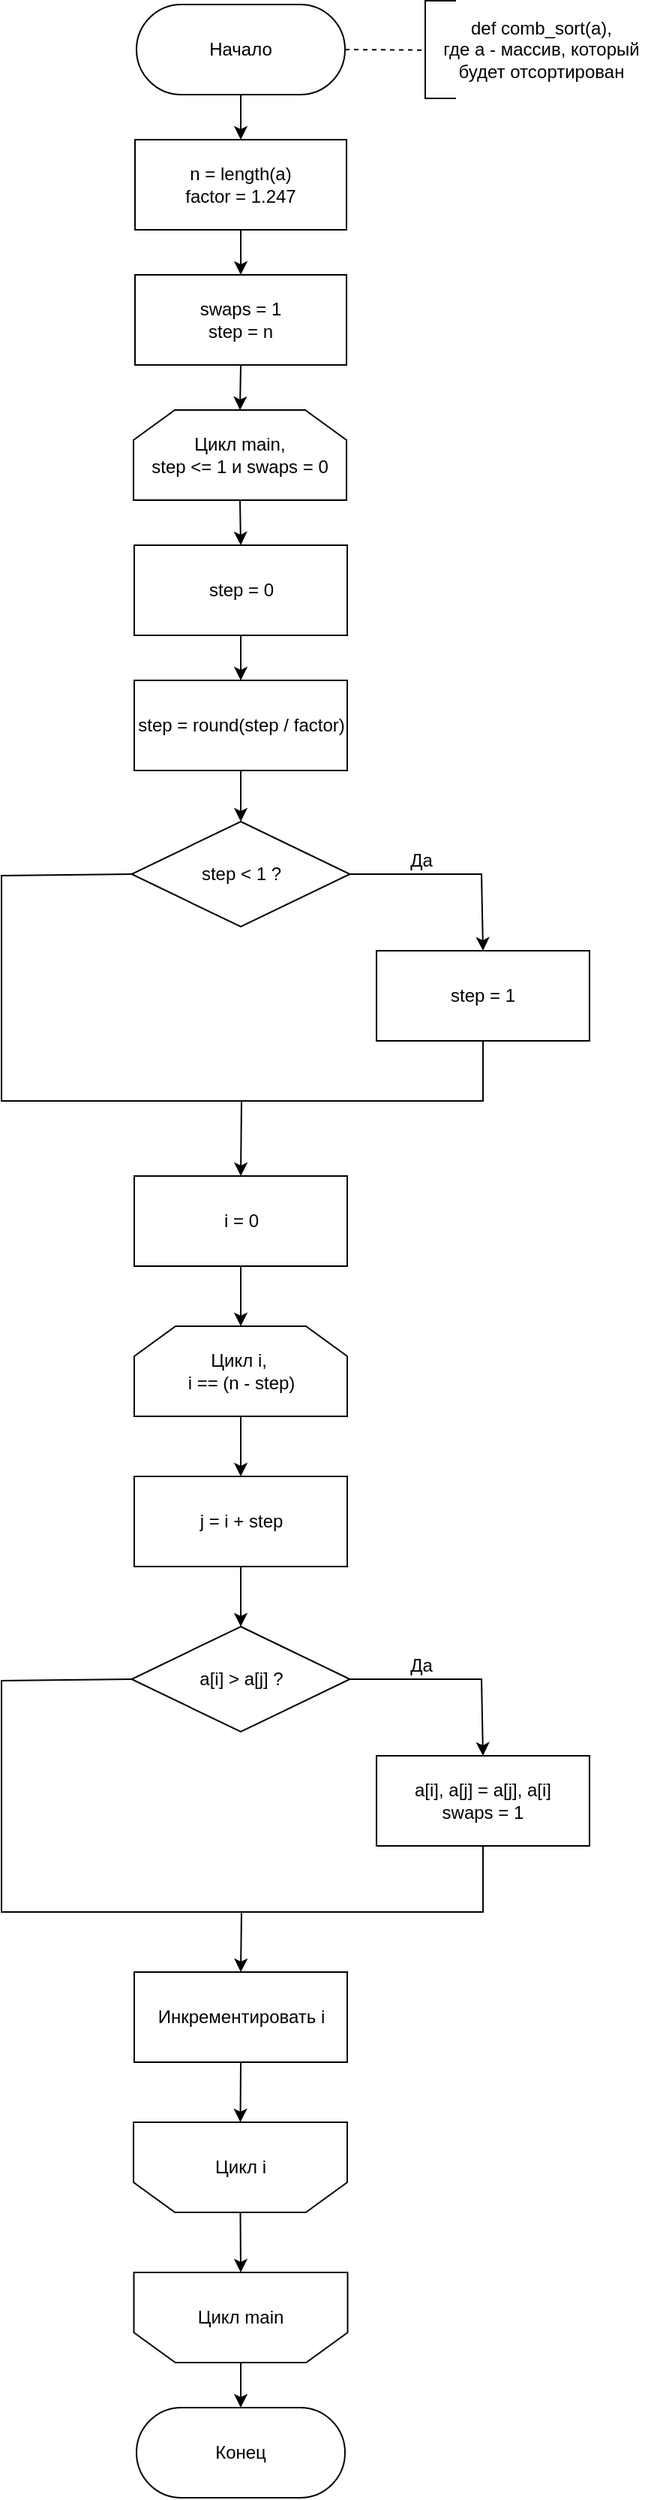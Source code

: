 <mxfile version="14.7.7" type="github" pages="3">
  <diagram id="GJed8NguXnpASxQYznV8" name="comb">
    <mxGraphModel dx="1117" dy="673" grid="1" gridSize="10" guides="1" tooltips="1" connect="1" arrows="1" fold="1" page="1" pageScale="1" pageWidth="827" pageHeight="1169" math="0" shadow="0">
      <root>
        <mxCell id="0" />
        <mxCell id="1" parent="0" />
        <mxCell id="dT0JUiIWx1zjddslCzg3-5" style="edgeStyle=none;orthogonalLoop=1;jettySize=auto;html=1;exitX=0.5;exitY=1;exitDx=0;exitDy=0;entryX=0.5;entryY=0;entryDx=0;entryDy=0;endArrow=classic;endFill=1;startSize=6;endSize=6;sourcePerimeterSpacing=8;targetPerimeterSpacing=8;shadow=0;rounded=0;" parent="1" source="dT0JUiIWx1zjddslCzg3-1" target="dT0JUiIWx1zjddslCzg3-2" edge="1">
          <mxGeometry relative="1" as="geometry" />
        </mxCell>
        <mxCell id="CiiwCFmWSDI6A2as7kmE-42" style="edgeStyle=none;rounded=0;orthogonalLoop=1;jettySize=auto;html=1;exitX=1;exitY=0.5;exitDx=0;exitDy=0;shadow=0;startArrow=none;startFill=0;endArrow=none;endFill=0;startSize=6;endSize=6;sourcePerimeterSpacing=8;targetPerimeterSpacing=8;dashed=1;" parent="1" source="dT0JUiIWx1zjddslCzg3-1" edge="1">
          <mxGeometry relative="1" as="geometry">
            <mxPoint x="540" y="70.333" as="targetPoint" />
          </mxGeometry>
        </mxCell>
        <mxCell id="dT0JUiIWx1zjddslCzg3-1" value="Начало" style="rounded=1;whiteSpace=wrap;html=1;fontSize=12;glass=0;strokeWidth=1;shadow=0;arcSize=50;" parent="1" vertex="1">
          <mxGeometry x="350" y="40" width="139" height="60" as="geometry" />
        </mxCell>
        <mxCell id="CiiwCFmWSDI6A2as7kmE-2" style="edgeStyle=none;rounded=0;orthogonalLoop=1;jettySize=auto;html=1;exitX=0.5;exitY=1;exitDx=0;exitDy=0;entryX=0.5;entryY=0;entryDx=0;entryDy=0;shadow=0;endFill=1;startSize=6;endSize=6;sourcePerimeterSpacing=8;targetPerimeterSpacing=8;" parent="1" source="dT0JUiIWx1zjddslCzg3-2" target="CiiwCFmWSDI6A2as7kmE-1" edge="1">
          <mxGeometry relative="1" as="geometry" />
        </mxCell>
        <mxCell id="dT0JUiIWx1zjddslCzg3-2" value="n = length(a)&lt;br&gt;factor = 1.247" style="rounded=0;whiteSpace=wrap;html=1;hachureGap=4;pointerEvents=0;" parent="1" vertex="1">
          <mxGeometry x="349" y="130" width="141" height="60" as="geometry" />
        </mxCell>
        <mxCell id="CiiwCFmWSDI6A2as7kmE-5" style="edgeStyle=none;rounded=0;orthogonalLoop=1;jettySize=auto;html=1;exitX=0.5;exitY=1;exitDx=0;exitDy=0;entryX=0.5;entryY=0;entryDx=0;entryDy=0;entryPerimeter=0;shadow=0;endFill=1;startSize=6;endSize=6;sourcePerimeterSpacing=8;targetPerimeterSpacing=8;" parent="1" source="CiiwCFmWSDI6A2as7kmE-1" target="CiiwCFmWSDI6A2as7kmE-4" edge="1">
          <mxGeometry relative="1" as="geometry" />
        </mxCell>
        <mxCell id="CiiwCFmWSDI6A2as7kmE-1" value="swaps = 1&lt;br&gt;step = n" style="rounded=0;whiteSpace=wrap;html=1;hachureGap=4;pointerEvents=0;" parent="1" vertex="1">
          <mxGeometry x="349" y="220" width="141" height="60" as="geometry" />
        </mxCell>
        <mxCell id="CiiwCFmWSDI6A2as7kmE-9" style="edgeStyle=none;rounded=0;orthogonalLoop=1;jettySize=auto;html=1;exitX=0.5;exitY=1;exitDx=0;exitDy=0;exitPerimeter=0;entryX=0.5;entryY=0;entryDx=0;entryDy=0;shadow=0;endFill=1;startSize=6;endSize=6;sourcePerimeterSpacing=8;targetPerimeterSpacing=8;" parent="1" source="CiiwCFmWSDI6A2as7kmE-4" target="CiiwCFmWSDI6A2as7kmE-8" edge="1">
          <mxGeometry relative="1" as="geometry" />
        </mxCell>
        <mxCell id="CiiwCFmWSDI6A2as7kmE-4" value="Цикл main,&lt;br&gt;step &amp;lt;= 1 и swaps = 0" style="strokeWidth=1;html=1;shape=stencil(rZVNb4MwDIZ/Ta5VIFpXjlPWnapeetg5pe6ICgkKWbv9+6W4aHwMxrxKHPBreB9sbIUJWWWqBBZzowpg4pnF8cbaMggbXWgfwnCbYWLJMbxgmKwwVFUJqUftrJxW+xwwU3lnT3DRB39z0CYDh65izfhTeOZ6CZlaY4KJtqbqZFr5YKa0Ce/yDzTjiwfEfN5ijMpAKMCD66jf5W1RYPELmRTNI+0IpG5FDfc30uvfSRGNtKZ0r8+KZsK2hLr4gsc9XLKayduReAm1OlIvm60jVDfCEzIoYwso5F6lpzdn383hx68s1XW5B4kmXdgztIau16upBjQOuTYth8d/O/QaeAeLJcGC39mBUgblb6S5rWBiaIM+mIhaHRkjIY/WwcR8HXWe4zkyNroDg1rFc60WvgA=);whiteSpace=wrap;" parent="1" vertex="1">
          <mxGeometry x="348" y="310" width="142" height="60" as="geometry" />
        </mxCell>
        <mxCell id="CiiwCFmWSDI6A2as7kmE-41" style="edgeStyle=none;rounded=0;orthogonalLoop=1;jettySize=auto;html=1;exitX=0.5;exitY=0;exitDx=0;exitDy=0;exitPerimeter=0;entryX=0.5;entryY=0;entryDx=0;entryDy=0;shadow=0;startArrow=none;startFill=0;endArrow=classic;endFill=1;startSize=6;endSize=6;sourcePerimeterSpacing=8;targetPerimeterSpacing=8;" parent="1" source="CiiwCFmWSDI6A2as7kmE-6" target="CiiwCFmWSDI6A2as7kmE-40" edge="1">
          <mxGeometry relative="1" as="geometry" />
        </mxCell>
        <mxCell id="CiiwCFmWSDI6A2as7kmE-6" value="Цикл main" style="strokeWidth=1;html=1;shape=stencil(rZVNb4MwDIZ/Ta5VIFpXjlPWnapeetg5pe6ICgkKWbv9+6W4aHwMxrxKHPBreB9sbIUJWWWqBBZzowpg4pnF8cbaMggbXWgfwnCbYWLJMbxgmKwwVFUJqUftrJxW+xwwU3lnT3DRB39z0CYDh65izfhTeOZ6CZlaY4KJtqbqZFr5YKa0Ce/yDzTjiwfEfN5ijMpAKMCD66jf5W1RYPELmRTNI+0IpG5FDfc30uvfSRGNtKZ0r8+KZsK2hLr4gsc9XLKayduReAm1OlIvm60jVDfCEzIoYwso5F6lpzdn383hx68s1XW5B4kmXdgztIau16upBjQOuTYth8d/O/QaeAeLJcGC39mBUgblb6S5rWBiaIM+mIhaHRkjIY/WwcR8HXWe4zkyNroDg1rFc60WvgA=);whiteSpace=wrap;rotation=0;direction=west;" parent="1" vertex="1">
          <mxGeometry x="348.25" y="1550" width="142.5" height="60" as="geometry" />
        </mxCell>
        <mxCell id="CiiwCFmWSDI6A2as7kmE-11" style="edgeStyle=none;rounded=0;orthogonalLoop=1;jettySize=auto;html=1;exitX=0.5;exitY=1;exitDx=0;exitDy=0;entryX=0.5;entryY=0;entryDx=0;entryDy=0;shadow=0;endFill=1;startSize=6;endSize=6;sourcePerimeterSpacing=8;targetPerimeterSpacing=8;" parent="1" source="CiiwCFmWSDI6A2as7kmE-8" target="CiiwCFmWSDI6A2as7kmE-10" edge="1">
          <mxGeometry relative="1" as="geometry" />
        </mxCell>
        <mxCell id="CiiwCFmWSDI6A2as7kmE-8" value="step = 0" style="rounded=0;whiteSpace=wrap;html=1;hachureGap=4;pointerEvents=0;" parent="1" vertex="1">
          <mxGeometry x="348.5" y="400" width="142" height="60" as="geometry" />
        </mxCell>
        <mxCell id="CiiwCFmWSDI6A2as7kmE-16" style="edgeStyle=none;rounded=0;orthogonalLoop=1;jettySize=auto;html=1;exitX=0.5;exitY=1;exitDx=0;exitDy=0;entryX=0.5;entryY=0;entryDx=0;entryDy=0;shadow=0;endFill=1;startSize=6;endSize=6;sourcePerimeterSpacing=8;targetPerimeterSpacing=8;" parent="1" source="CiiwCFmWSDI6A2as7kmE-10" target="CiiwCFmWSDI6A2as7kmE-15" edge="1">
          <mxGeometry relative="1" as="geometry" />
        </mxCell>
        <mxCell id="CiiwCFmWSDI6A2as7kmE-10" value="step = round(step / factor)" style="rounded=0;whiteSpace=wrap;html=1;hachureGap=4;pointerEvents=0;" parent="1" vertex="1">
          <mxGeometry x="348.5" y="490" width="142" height="60" as="geometry" />
        </mxCell>
        <mxCell id="CiiwCFmWSDI6A2as7kmE-12" value="step = 1" style="rounded=0;whiteSpace=wrap;html=1;hachureGap=4;pointerEvents=0;" parent="1" vertex="1">
          <mxGeometry x="510" y="670" width="142" height="60" as="geometry" />
        </mxCell>
        <mxCell id="CiiwCFmWSDI6A2as7kmE-17" style="edgeStyle=none;rounded=0;orthogonalLoop=1;jettySize=auto;html=1;exitX=1;exitY=0.5;exitDx=0;exitDy=0;entryX=0.5;entryY=0;entryDx=0;entryDy=0;shadow=0;endFill=1;startSize=6;endSize=6;sourcePerimeterSpacing=8;targetPerimeterSpacing=8;" parent="1" source="CiiwCFmWSDI6A2as7kmE-15" target="CiiwCFmWSDI6A2as7kmE-12" edge="1">
          <mxGeometry relative="1" as="geometry">
            <Array as="points">
              <mxPoint x="580" y="619" />
            </Array>
          </mxGeometry>
        </mxCell>
        <mxCell id="CiiwCFmWSDI6A2as7kmE-18" style="edgeStyle=none;rounded=0;orthogonalLoop=1;jettySize=auto;html=1;exitX=0;exitY=0.5;exitDx=0;exitDy=0;entryX=0.5;entryY=1;entryDx=0;entryDy=0;shadow=0;endFill=0;startSize=6;endSize=6;sourcePerimeterSpacing=8;targetPerimeterSpacing=8;endArrow=none;" parent="1" source="CiiwCFmWSDI6A2as7kmE-15" target="CiiwCFmWSDI6A2as7kmE-12" edge="1">
          <mxGeometry relative="1" as="geometry">
            <Array as="points">
              <mxPoint x="260" y="620" />
              <mxPoint x="260" y="770" />
              <mxPoint x="581" y="770" />
            </Array>
          </mxGeometry>
        </mxCell>
        <mxCell id="CiiwCFmWSDI6A2as7kmE-15" value="step &amp;lt; 1 ?" style="rhombus;whiteSpace=wrap;html=1;strokeWidth=1;" parent="1" vertex="1">
          <mxGeometry x="346.75" y="584" width="145.5" height="70" as="geometry" />
        </mxCell>
        <mxCell id="CiiwCFmWSDI6A2as7kmE-20" style="edgeStyle=none;rounded=0;orthogonalLoop=1;jettySize=auto;html=1;exitX=0.5;exitY=0;exitDx=0;exitDy=0;exitPerimeter=0;shadow=0;endArrow=none;endFill=0;startSize=6;endSize=6;sourcePerimeterSpacing=8;targetPerimeterSpacing=8;startArrow=classic;startFill=1;entryX=0.5;entryY=1;entryDx=0;entryDy=0;" parent="1" source="CiiwCFmWSDI6A2as7kmE-19" target="CiiwCFmWSDI6A2as7kmE-21" edge="1">
          <mxGeometry relative="1" as="geometry">
            <mxPoint x="419.5" y="990" as="targetPoint" />
          </mxGeometry>
        </mxCell>
        <mxCell id="CiiwCFmWSDI6A2as7kmE-24" style="edgeStyle=none;rounded=0;orthogonalLoop=1;jettySize=auto;html=1;exitX=0.5;exitY=1;exitDx=0;exitDy=0;exitPerimeter=0;entryX=0.5;entryY=0;entryDx=0;entryDy=0;shadow=0;startArrow=none;startFill=0;endArrow=classic;endFill=1;startSize=6;endSize=6;sourcePerimeterSpacing=8;targetPerimeterSpacing=8;" parent="1" source="CiiwCFmWSDI6A2as7kmE-19" target="CiiwCFmWSDI6A2as7kmE-23" edge="1">
          <mxGeometry relative="1" as="geometry" />
        </mxCell>
        <mxCell id="CiiwCFmWSDI6A2as7kmE-19" value="Цикл i,&amp;nbsp;&lt;br&gt;i == (n - step)" style="strokeWidth=1;html=1;shape=stencil(rZVNb4MwDIZ/Ta5VIFpXjlPWnapeetg5pe6ICgkKWbv9+6W4aHwMxrxKHPBreB9sbIUJWWWqBBZzowpg4pnF8cbaMggbXWgfwnCbYWLJMbxgmKwwVFUJqUftrJxW+xwwU3lnT3DRB39z0CYDh65izfhTeOZ6CZlaY4KJtqbqZFr5YKa0Ce/yDzTjiwfEfN5ijMpAKMCD66jf5W1RYPELmRTNI+0IpG5FDfc30uvfSRGNtKZ0r8+KZsK2hLr4gsc9XLKayduReAm1OlIvm60jVDfCEzIoYwso5F6lpzdn383hx68s1XW5B4kmXdgztIau16upBjQOuTYth8d/O/QaeAeLJcGC39mBUgblb6S5rWBiaIM+mIhaHRkjIY/WwcR8HXWe4zkyNroDg1rFc60WvgA=);whiteSpace=wrap;" parent="1" vertex="1">
          <mxGeometry x="348.5" y="920" width="142" height="60" as="geometry" />
        </mxCell>
        <mxCell id="CiiwCFmWSDI6A2as7kmE-21" value="i = 0" style="rounded=0;whiteSpace=wrap;html=1;hachureGap=4;pointerEvents=0;" parent="1" vertex="1">
          <mxGeometry x="348.5" y="820" width="142" height="60" as="geometry" />
        </mxCell>
        <mxCell id="CiiwCFmWSDI6A2as7kmE-22" value="" style="endArrow=classic;html=1;shadow=0;startSize=6;endSize=6;sourcePerimeterSpacing=8;targetPerimeterSpacing=8;entryX=0.5;entryY=0;entryDx=0;entryDy=0;" parent="1" target="CiiwCFmWSDI6A2as7kmE-21" edge="1">
          <mxGeometry width="50" height="50" relative="1" as="geometry">
            <mxPoint x="420" y="770" as="sourcePoint" />
            <mxPoint x="460" y="790" as="targetPoint" />
          </mxGeometry>
        </mxCell>
        <mxCell id="CiiwCFmWSDI6A2as7kmE-31" style="edgeStyle=none;rounded=0;orthogonalLoop=1;jettySize=auto;html=1;exitX=0.5;exitY=1;exitDx=0;exitDy=0;entryX=0.5;entryY=0;entryDx=0;entryDy=0;shadow=0;startArrow=none;startFill=0;endArrow=classic;endFill=1;startSize=6;endSize=6;sourcePerimeterSpacing=8;targetPerimeterSpacing=8;" parent="1" source="CiiwCFmWSDI6A2as7kmE-23" target="CiiwCFmWSDI6A2as7kmE-29" edge="1">
          <mxGeometry relative="1" as="geometry" />
        </mxCell>
        <mxCell id="CiiwCFmWSDI6A2as7kmE-23" value="j = i + step" style="rounded=0;whiteSpace=wrap;html=1;hachureGap=4;pointerEvents=0;" parent="1" vertex="1">
          <mxGeometry x="348.5" y="1020" width="142" height="60" as="geometry" />
        </mxCell>
        <mxCell id="CiiwCFmWSDI6A2as7kmE-25" value="Да" style="text;html=1;strokeColor=none;fillColor=none;align=center;verticalAlign=middle;whiteSpace=wrap;rounded=0;hachureGap=4;pointerEvents=0;" parent="1" vertex="1">
          <mxGeometry x="520" y="600" width="40" height="20" as="geometry" />
        </mxCell>
        <mxCell id="CiiwCFmWSDI6A2as7kmE-26" value="a[i], a[j] = a[j], a[i]&lt;br&gt;swaps = 1" style="rounded=0;whiteSpace=wrap;html=1;hachureGap=4;pointerEvents=0;" parent="1" vertex="1">
          <mxGeometry x="510" y="1206" width="142" height="60" as="geometry" />
        </mxCell>
        <mxCell id="CiiwCFmWSDI6A2as7kmE-27" style="edgeStyle=none;rounded=0;orthogonalLoop=1;jettySize=auto;html=1;exitX=1;exitY=0.5;exitDx=0;exitDy=0;entryX=0.5;entryY=0;entryDx=0;entryDy=0;shadow=0;endFill=1;startSize=6;endSize=6;sourcePerimeterSpacing=8;targetPerimeterSpacing=8;" parent="1" source="CiiwCFmWSDI6A2as7kmE-29" target="CiiwCFmWSDI6A2as7kmE-26" edge="1">
          <mxGeometry relative="1" as="geometry">
            <Array as="points">
              <mxPoint x="580" y="1155" />
            </Array>
          </mxGeometry>
        </mxCell>
        <mxCell id="CiiwCFmWSDI6A2as7kmE-28" style="edgeStyle=none;rounded=0;orthogonalLoop=1;jettySize=auto;html=1;exitX=0;exitY=0.5;exitDx=0;exitDy=0;entryX=0.5;entryY=1;entryDx=0;entryDy=0;shadow=0;endFill=0;startSize=6;endSize=6;sourcePerimeterSpacing=8;targetPerimeterSpacing=8;endArrow=none;" parent="1" source="CiiwCFmWSDI6A2as7kmE-29" target="CiiwCFmWSDI6A2as7kmE-26" edge="1">
          <mxGeometry relative="1" as="geometry">
            <Array as="points">
              <mxPoint x="260" y="1156" />
              <mxPoint x="260" y="1310" />
              <mxPoint x="581" y="1310" />
            </Array>
          </mxGeometry>
        </mxCell>
        <mxCell id="CiiwCFmWSDI6A2as7kmE-29" value="a[i] &amp;gt; a[j] ?" style="rhombus;whiteSpace=wrap;html=1;strokeWidth=1;" parent="1" vertex="1">
          <mxGeometry x="346.75" y="1120" width="145.5" height="70" as="geometry" />
        </mxCell>
        <mxCell id="CiiwCFmWSDI6A2as7kmE-30" value="Да" style="text;html=1;strokeColor=none;fillColor=none;align=center;verticalAlign=middle;whiteSpace=wrap;rounded=0;hachureGap=4;pointerEvents=0;" parent="1" vertex="1">
          <mxGeometry x="520" y="1136" width="40" height="20" as="geometry" />
        </mxCell>
        <mxCell id="CiiwCFmWSDI6A2as7kmE-38" style="edgeStyle=none;rounded=0;orthogonalLoop=1;jettySize=auto;html=1;exitX=0.5;exitY=0;exitDx=0;exitDy=0;exitPerimeter=0;entryX=0.5;entryY=1;entryDx=0;entryDy=0;entryPerimeter=0;shadow=0;startArrow=none;startFill=0;endArrow=classic;endFill=1;startSize=6;endSize=6;sourcePerimeterSpacing=8;targetPerimeterSpacing=8;" parent="1" source="CiiwCFmWSDI6A2as7kmE-32" target="CiiwCFmWSDI6A2as7kmE-6" edge="1">
          <mxGeometry relative="1" as="geometry" />
        </mxCell>
        <mxCell id="CiiwCFmWSDI6A2as7kmE-32" value="Цикл i" style="strokeWidth=1;html=1;shape=stencil(rZVNb4MwDIZ/Ta5VIFpXjlPWnapeetg5pe6ICgkKWbv9+6W4aHwMxrxKHPBreB9sbIUJWWWqBBZzowpg4pnF8cbaMggbXWgfwnCbYWLJMbxgmKwwVFUJqUftrJxW+xwwU3lnT3DRB39z0CYDh65izfhTeOZ6CZlaY4KJtqbqZFr5YKa0Ce/yDzTjiwfEfN5ijMpAKMCD66jf5W1RYPELmRTNI+0IpG5FDfc30uvfSRGNtKZ0r8+KZsK2hLr4gsc9XLKayduReAm1OlIvm60jVDfCEzIoYwso5F6lpzdn383hx68s1XW5B4kmXdgztIau16upBjQOuTYth8d/O/QaeAeLJcGC39mBUgblb6S5rWBiaIM+mIhaHRkjIY/WwcR8HXWe4zkyNroDg1rFc60WvgA=);whiteSpace=wrap;rotation=0;direction=west;" parent="1" vertex="1">
          <mxGeometry x="348" y="1450" width="142.5" height="60" as="geometry" />
        </mxCell>
        <mxCell id="CiiwCFmWSDI6A2as7kmE-37" style="edgeStyle=none;rounded=0;orthogonalLoop=1;jettySize=auto;html=1;exitX=0.5;exitY=1;exitDx=0;exitDy=0;entryX=0.5;entryY=1;entryDx=0;entryDy=0;entryPerimeter=0;shadow=0;startArrow=none;startFill=0;endArrow=classic;endFill=1;startSize=6;endSize=6;sourcePerimeterSpacing=8;targetPerimeterSpacing=8;" parent="1" source="CiiwCFmWSDI6A2as7kmE-33" target="CiiwCFmWSDI6A2as7kmE-32" edge="1">
          <mxGeometry relative="1" as="geometry" />
        </mxCell>
        <mxCell id="CiiwCFmWSDI6A2as7kmE-39" style="edgeStyle=none;rounded=0;orthogonalLoop=1;jettySize=auto;html=1;exitX=0.5;exitY=0;exitDx=0;exitDy=0;shadow=0;startArrow=classic;startFill=1;endArrow=none;endFill=0;startSize=6;endSize=6;sourcePerimeterSpacing=8;targetPerimeterSpacing=8;" parent="1" source="CiiwCFmWSDI6A2as7kmE-33" edge="1">
          <mxGeometry relative="1" as="geometry">
            <mxPoint x="420" y="1310" as="targetPoint" />
          </mxGeometry>
        </mxCell>
        <mxCell id="CiiwCFmWSDI6A2as7kmE-33" value="Инкрементировать i" style="rounded=0;whiteSpace=wrap;html=1;hachureGap=4;pointerEvents=0;" parent="1" vertex="1">
          <mxGeometry x="348.5" y="1350" width="142" height="60" as="geometry" />
        </mxCell>
        <mxCell id="CiiwCFmWSDI6A2as7kmE-40" value="Конец" style="rounded=1;whiteSpace=wrap;html=1;fontSize=12;glass=0;strokeWidth=1;shadow=0;arcSize=50;" parent="1" vertex="1">
          <mxGeometry x="350" y="1640" width="139" height="60" as="geometry" />
        </mxCell>
        <mxCell id="CiiwCFmWSDI6A2as7kmE-43" value="" style="shape=partialRectangle;whiteSpace=wrap;html=1;bottom=1;right=1;left=1;top=0;fillColor=none;routingCenterX=-0.5;rotation=90;" parent="1" vertex="1">
          <mxGeometry x="520" y="60" width="65" height="20" as="geometry" />
        </mxCell>
        <mxCell id="CiiwCFmWSDI6A2as7kmE-44" value="def comb_sort(a),&lt;br&gt;где a - массив, который будет отсортирован" style="text;html=1;strokeColor=none;fillColor=none;align=center;verticalAlign=middle;whiteSpace=wrap;rounded=0;hachureGap=4;pointerEvents=0;" parent="1" vertex="1">
          <mxGeometry x="540" y="60" width="160" height="20" as="geometry" />
        </mxCell>
      </root>
    </mxGraphModel>
  </diagram>
  <diagram id="eXDLAdZAldfUCkV0TUYc" name="gnome">
    <mxGraphModel dx="782" dy="471" grid="1" gridSize="10" guides="1" tooltips="1" connect="1" arrows="1" fold="1" page="1" pageScale="1" pageWidth="827" pageHeight="1169" math="0" shadow="0">
      <root>
        <mxCell id="10pmenBXO5PQXSj6-2It-0" />
        <mxCell id="10pmenBXO5PQXSj6-2It-1" parent="10pmenBXO5PQXSj6-2It-0" />
        <mxCell id="EDXOAvWyy75yicdyVwj9-0" style="edgeStyle=none;orthogonalLoop=1;jettySize=auto;html=1;exitX=0.5;exitY=1;exitDx=0;exitDy=0;entryX=0.5;entryY=0;entryDx=0;entryDy=0;endArrow=classic;endFill=1;startSize=6;endSize=6;sourcePerimeterSpacing=8;targetPerimeterSpacing=8;shadow=0;rounded=0;" edge="1" parent="10pmenBXO5PQXSj6-2It-1" source="EDXOAvWyy75yicdyVwj9-2" target="EDXOAvWyy75yicdyVwj9-4">
          <mxGeometry relative="1" as="geometry" />
        </mxCell>
        <mxCell id="EDXOAvWyy75yicdyVwj9-1" style="edgeStyle=none;rounded=0;orthogonalLoop=1;jettySize=auto;html=1;exitX=1;exitY=0.5;exitDx=0;exitDy=0;shadow=0;startArrow=none;startFill=0;endArrow=none;endFill=0;startSize=6;endSize=6;sourcePerimeterSpacing=8;targetPerimeterSpacing=8;dashed=1;" edge="1" parent="10pmenBXO5PQXSj6-2It-1" source="EDXOAvWyy75yicdyVwj9-2">
          <mxGeometry relative="1" as="geometry">
            <mxPoint x="540" y="70.333" as="targetPoint" />
          </mxGeometry>
        </mxCell>
        <mxCell id="EDXOAvWyy75yicdyVwj9-2" value="Начало" style="rounded=1;whiteSpace=wrap;html=1;fontSize=12;glass=0;strokeWidth=1;shadow=0;arcSize=50;" vertex="1" parent="10pmenBXO5PQXSj6-2It-1">
          <mxGeometry x="350" y="40" width="139" height="60" as="geometry" />
        </mxCell>
        <mxCell id="EDXOAvWyy75yicdyVwj9-3" style="edgeStyle=none;rounded=0;orthogonalLoop=1;jettySize=auto;html=1;exitX=0.5;exitY=1;exitDx=0;exitDy=0;entryX=0.5;entryY=0;entryDx=0;entryDy=0;shadow=0;endFill=1;startSize=6;endSize=6;sourcePerimeterSpacing=8;targetPerimeterSpacing=8;entryPerimeter=0;" edge="1" parent="10pmenBXO5PQXSj6-2It-1" source="EDXOAvWyy75yicdyVwj9-4" target="EDXOAvWyy75yicdyVwj9-8">
          <mxGeometry relative="1" as="geometry">
            <mxPoint x="419.5" y="220" as="targetPoint" />
          </mxGeometry>
        </mxCell>
        <mxCell id="EDXOAvWyy75yicdyVwj9-4" value="n = length(a)&lt;br&gt;i = 1&lt;br&gt;j = 2" style="rounded=0;whiteSpace=wrap;html=1;hachureGap=4;pointerEvents=0;" vertex="1" parent="10pmenBXO5PQXSj6-2It-1">
          <mxGeometry x="349" y="130" width="141" height="60" as="geometry" />
        </mxCell>
        <mxCell id="rW0uK0-M8Udy8XZ6pbn2-6" style="edgeStyle=orthogonalEdgeStyle;rounded=0;orthogonalLoop=1;jettySize=auto;html=1;exitX=0.5;exitY=1;exitDx=0;exitDy=0;exitPerimeter=0;entryX=0.5;entryY=0;entryDx=0;entryDy=0;" edge="1" parent="10pmenBXO5PQXSj6-2It-1" source="EDXOAvWyy75yicdyVwj9-8" target="rW0uK0-M8Udy8XZ6pbn2-3">
          <mxGeometry relative="1" as="geometry" />
        </mxCell>
        <mxCell id="EDXOAvWyy75yicdyVwj9-8" value="Цикл main,&lt;br&gt;i &amp;gt;= n" style="strokeWidth=1;html=1;shape=stencil(rZVNb4MwDIZ/Ta5VIFpXjlPWnapeetg5pe6ICgkKWbv9+6W4aHwMxrxKHPBreB9sbIUJWWWqBBZzowpg4pnF8cbaMggbXWgfwnCbYWLJMbxgmKwwVFUJqUftrJxW+xwwU3lnT3DRB39z0CYDh65izfhTeOZ6CZlaY4KJtqbqZFr5YKa0Ce/yDzTjiwfEfN5ijMpAKMCD66jf5W1RYPELmRTNI+0IpG5FDfc30uvfSRGNtKZ0r8+KZsK2hLr4gsc9XLKayduReAm1OlIvm60jVDfCEzIoYwso5F6lpzdn383hx68s1XW5B4kmXdgztIau16upBjQOuTYth8d/O/QaeAeLJcGC39mBUgblb6S5rWBiaIM+mIhaHRkjIY/WwcR8HXWe4zkyNroDg1rFc60WvgA=);whiteSpace=wrap;" vertex="1" parent="10pmenBXO5PQXSj6-2It-1">
          <mxGeometry x="348.5" y="230" width="142" height="60" as="geometry" />
        </mxCell>
        <mxCell id="EDXOAvWyy75yicdyVwj9-12" value="" style="shape=partialRectangle;whiteSpace=wrap;html=1;bottom=1;right=1;left=1;top=0;fillColor=none;routingCenterX=-0.5;rotation=90;" vertex="1" parent="10pmenBXO5PQXSj6-2It-1">
          <mxGeometry x="520" y="60" width="65" height="20" as="geometry" />
        </mxCell>
        <mxCell id="EDXOAvWyy75yicdyVwj9-13" value="def gnome_sort(a),&lt;br&gt;где a - массив, который будет отсортирован" style="text;html=1;strokeColor=none;fillColor=none;align=center;verticalAlign=middle;whiteSpace=wrap;rounded=0;hachureGap=4;pointerEvents=0;" vertex="1" parent="10pmenBXO5PQXSj6-2It-1">
          <mxGeometry x="540" y="60" width="160" height="20" as="geometry" />
        </mxCell>
        <mxCell id="Q9X1snmyqKq7CJOndbqU-1" style="edgeStyle=orthogonalEdgeStyle;rounded=0;orthogonalLoop=1;jettySize=auto;html=1;exitX=0.5;exitY=1;exitDx=0;exitDy=0;endArrow=none;endFill=0;" edge="1" parent="10pmenBXO5PQXSj6-2It-1" source="rW0uK0-M8Udy8XZ6pbn2-0">
          <mxGeometry relative="1" as="geometry">
            <mxPoint x="260" y="690" as="targetPoint" />
            <Array as="points">
              <mxPoint x="581" y="750" />
              <mxPoint x="260" y="750" />
            </Array>
          </mxGeometry>
        </mxCell>
        <mxCell id="rW0uK0-M8Udy8XZ6pbn2-0" value="i, j = j, j + 1" style="rounded=0;whiteSpace=wrap;html=1;hachureGap=4;pointerEvents=0;" vertex="1" parent="10pmenBXO5PQXSj6-2It-1">
          <mxGeometry x="510" y="416" width="142" height="60" as="geometry" />
        </mxCell>
        <mxCell id="rW0uK0-M8Udy8XZ6pbn2-1" style="edgeStyle=none;rounded=0;orthogonalLoop=1;jettySize=auto;html=1;exitX=1;exitY=0.5;exitDx=0;exitDy=0;entryX=0.5;entryY=0;entryDx=0;entryDy=0;shadow=0;endFill=1;startSize=6;endSize=6;sourcePerimeterSpacing=8;targetPerimeterSpacing=8;" edge="1" parent="10pmenBXO5PQXSj6-2It-1" source="rW0uK0-M8Udy8XZ6pbn2-3" target="rW0uK0-M8Udy8XZ6pbn2-0">
          <mxGeometry relative="1" as="geometry">
            <Array as="points">
              <mxPoint x="580" y="365" />
            </Array>
          </mxGeometry>
        </mxCell>
        <mxCell id="upVE6FHKJJWetQOLGkUF-1" style="edgeStyle=orthogonalEdgeStyle;rounded=0;orthogonalLoop=1;jettySize=auto;html=1;exitX=0;exitY=0.5;exitDx=0;exitDy=0;entryX=0.5;entryY=0;entryDx=0;entryDy=0;" edge="1" parent="10pmenBXO5PQXSj6-2It-1" source="rW0uK0-M8Udy8XZ6pbn2-3" target="upVE6FHKJJWetQOLGkUF-0">
          <mxGeometry relative="1" as="geometry" />
        </mxCell>
        <mxCell id="rW0uK0-M8Udy8XZ6pbn2-3" value="a[i - 1] &amp;lt; a[i] ?" style="rhombus;whiteSpace=wrap;html=1;strokeWidth=1;" vertex="1" parent="10pmenBXO5PQXSj6-2It-1">
          <mxGeometry x="346.75" y="330" width="145.5" height="70" as="geometry" />
        </mxCell>
        <mxCell id="rW0uK0-M8Udy8XZ6pbn2-5" value="Да" style="text;html=1;strokeColor=none;fillColor=none;align=center;verticalAlign=middle;whiteSpace=wrap;rounded=0;hachureGap=4;pointerEvents=0;" vertex="1" parent="10pmenBXO5PQXSj6-2It-1">
          <mxGeometry x="520" y="346" width="40" height="20" as="geometry" />
        </mxCell>
        <mxCell id="upVE6FHKJJWetQOLGkUF-7" style="edgeStyle=orthogonalEdgeStyle;rounded=0;orthogonalLoop=1;jettySize=auto;html=1;exitX=0.5;exitY=1;exitDx=0;exitDy=0;entryX=0.5;entryY=0;entryDx=0;entryDy=0;" edge="1" parent="10pmenBXO5PQXSj6-2It-1" source="upVE6FHKJJWetQOLGkUF-0" target="upVE6FHKJJWetQOLGkUF-5">
          <mxGeometry relative="1" as="geometry" />
        </mxCell>
        <mxCell id="upVE6FHKJJWetQOLGkUF-0" value="a[i - 1], a[i] = a[i], a[i - 1]&lt;br&gt;Декрементировать i" style="rounded=0;whiteSpace=wrap;html=1;hachureGap=4;pointerEvents=0;" vertex="1" parent="10pmenBXO5PQXSj6-2It-1">
          <mxGeometry x="190" y="416" width="142" height="60" as="geometry" />
        </mxCell>
        <mxCell id="upVE6FHKJJWetQOLGkUF-3" value="i, j = j, j + 1" style="rounded=0;whiteSpace=wrap;html=1;hachureGap=4;pointerEvents=0;" vertex="1" parent="10pmenBXO5PQXSj6-2It-1">
          <mxGeometry x="353.25" y="606" width="142" height="60" as="geometry" />
        </mxCell>
        <mxCell id="upVE6FHKJJWetQOLGkUF-4" style="edgeStyle=none;rounded=0;orthogonalLoop=1;jettySize=auto;html=1;exitX=1;exitY=0.5;exitDx=0;exitDy=0;entryX=0.5;entryY=0;entryDx=0;entryDy=0;shadow=0;endFill=1;startSize=6;endSize=6;sourcePerimeterSpacing=8;targetPerimeterSpacing=8;" edge="1" parent="10pmenBXO5PQXSj6-2It-1" source="upVE6FHKJJWetQOLGkUF-5" target="upVE6FHKJJWetQOLGkUF-3">
          <mxGeometry relative="1" as="geometry">
            <Array as="points">
              <mxPoint x="424" y="555" />
            </Array>
          </mxGeometry>
        </mxCell>
        <mxCell id="Q9X1snmyqKq7CJOndbqU-0" style="edgeStyle=orthogonalEdgeStyle;rounded=0;orthogonalLoop=1;jettySize=auto;html=1;exitX=0;exitY=0.5;exitDx=0;exitDy=0;entryX=0.5;entryY=1;entryDx=0;entryDy=0;endArrow=none;endFill=0;" edge="1" parent="10pmenBXO5PQXSj6-2It-1" source="upVE6FHKJJWetQOLGkUF-5" target="upVE6FHKJJWetQOLGkUF-3">
          <mxGeometry relative="1" as="geometry">
            <Array as="points">
              <mxPoint x="110" y="555" />
              <mxPoint x="110" y="690" />
              <mxPoint x="424" y="690" />
            </Array>
          </mxGeometry>
        </mxCell>
        <mxCell id="upVE6FHKJJWetQOLGkUF-5" value="i == 0 ?" style="rhombus;whiteSpace=wrap;html=1;strokeWidth=1;" vertex="1" parent="10pmenBXO5PQXSj6-2It-1">
          <mxGeometry x="188.25" y="520" width="145.5" height="70" as="geometry" />
        </mxCell>
        <mxCell id="upVE6FHKJJWetQOLGkUF-6" value="Да" style="text;html=1;strokeColor=none;fillColor=none;align=center;verticalAlign=middle;whiteSpace=wrap;rounded=0;hachureGap=4;pointerEvents=0;" vertex="1" parent="10pmenBXO5PQXSj6-2It-1">
          <mxGeometry x="363.25" y="536" width="40" height="20" as="geometry" />
        </mxCell>
        <mxCell id="sJzqD8yGlOu1bynmqGob-1" style="edgeStyle=orthogonalEdgeStyle;rounded=0;orthogonalLoop=1;jettySize=auto;html=1;exitX=0.5;exitY=1;exitDx=0;exitDy=0;exitPerimeter=0;endArrow=none;endFill=0;startArrow=classic;startFill=1;" edge="1" parent="10pmenBXO5PQXSj6-2It-1" source="sJzqD8yGlOu1bynmqGob-0">
          <mxGeometry relative="1" as="geometry">
            <mxPoint x="424" y="750" as="targetPoint" />
          </mxGeometry>
        </mxCell>
        <mxCell id="uFiQ1G28piC-cpMKfO4u-1" style="edgeStyle=orthogonalEdgeStyle;rounded=0;orthogonalLoop=1;jettySize=auto;html=1;exitX=0.5;exitY=0;exitDx=0;exitDy=0;exitPerimeter=0;entryX=0.5;entryY=0;entryDx=0;entryDy=0;startArrow=none;startFill=0;endArrow=classic;endFill=1;" edge="1" parent="10pmenBXO5PQXSj6-2It-1" source="sJzqD8yGlOu1bynmqGob-0" target="uFiQ1G28piC-cpMKfO4u-0">
          <mxGeometry relative="1" as="geometry" />
        </mxCell>
        <mxCell id="sJzqD8yGlOu1bynmqGob-0" value="Цикл main" style="strokeWidth=1;html=1;shape=stencil(rZVNb4MwDIZ/Ta5VIFpXjlPWnapeetg5pe6ICgkKWbv9+6W4aHwMxrxKHPBreB9sbIUJWWWqBBZzowpg4pnF8cbaMggbXWgfwnCbYWLJMbxgmKwwVFUJqUftrJxW+xwwU3lnT3DRB39z0CYDh65izfhTeOZ6CZlaY4KJtqbqZFr5YKa0Ce/yDzTjiwfEfN5ijMpAKMCD66jf5W1RYPELmRTNI+0IpG5FDfc30uvfSRGNtKZ0r8+KZsK2hLr4gsc9XLKayduReAm1OlIvm60jVDfCEzIoYwso5F6lpzdn383hx68s1XW5B4kmXdgztIau16upBjQOuTYth8d/O/QaeAeLJcGC39mBUgblb6S5rWBiaIM+mIhaHRkjIY/WwcR8HXWe4zkyNroDg1rFc60WvgA=);whiteSpace=wrap;rotation=0;direction=west;" vertex="1" parent="10pmenBXO5PQXSj6-2It-1">
          <mxGeometry x="352.75" y="790" width="142.5" height="60" as="geometry" />
        </mxCell>
        <mxCell id="uFiQ1G28piC-cpMKfO4u-0" value="Конец" style="rounded=1;whiteSpace=wrap;html=1;fontSize=12;glass=0;strokeWidth=1;shadow=0;arcSize=50;" vertex="1" parent="10pmenBXO5PQXSj6-2It-1">
          <mxGeometry x="354.5" y="900" width="139" height="60" as="geometry" />
        </mxCell>
      </root>
    </mxGraphModel>
  </diagram>
  <diagram id="KSntgb8I4oo305Y6tRX6" name="selection">
    <mxGraphModel dx="1303" dy="785" grid="1" gridSize="10" guides="1" tooltips="1" connect="1" arrows="1" fold="1" page="1" pageScale="1" pageWidth="827" pageHeight="1169" math="0" shadow="0">
      <root>
        <mxCell id="pPhnO0hhP5PZp-7EW3Pq-0" />
        <mxCell id="pPhnO0hhP5PZp-7EW3Pq-1" parent="pPhnO0hhP5PZp-7EW3Pq-0" />
        <mxCell id="nft4xIjJgXgGH2gs4OPI-0" style="edgeStyle=none;orthogonalLoop=1;jettySize=auto;html=1;exitX=0.5;exitY=1;exitDx=0;exitDy=0;entryX=0.5;entryY=0;entryDx=0;entryDy=0;endArrow=classic;endFill=1;startSize=6;endSize=6;sourcePerimeterSpacing=8;targetPerimeterSpacing=8;shadow=0;rounded=0;" edge="1" parent="pPhnO0hhP5PZp-7EW3Pq-1" source="nft4xIjJgXgGH2gs4OPI-2" target="nft4xIjJgXgGH2gs4OPI-4">
          <mxGeometry relative="1" as="geometry" />
        </mxCell>
        <mxCell id="nft4xIjJgXgGH2gs4OPI-1" style="edgeStyle=none;rounded=0;orthogonalLoop=1;jettySize=auto;html=1;exitX=1;exitY=0.5;exitDx=0;exitDy=0;shadow=0;startArrow=none;startFill=0;endArrow=none;endFill=0;startSize=6;endSize=6;sourcePerimeterSpacing=8;targetPerimeterSpacing=8;dashed=1;" edge="1" parent="pPhnO0hhP5PZp-7EW3Pq-1" source="nft4xIjJgXgGH2gs4OPI-2">
          <mxGeometry relative="1" as="geometry">
            <mxPoint x="540" y="70.333" as="targetPoint" />
          </mxGeometry>
        </mxCell>
        <mxCell id="nft4xIjJgXgGH2gs4OPI-2" value="Начало" style="rounded=1;whiteSpace=wrap;html=1;fontSize=12;glass=0;strokeWidth=1;shadow=0;arcSize=50;" vertex="1" parent="pPhnO0hhP5PZp-7EW3Pq-1">
          <mxGeometry x="350" y="40" width="139" height="60" as="geometry" />
        </mxCell>
        <mxCell id="nft4xIjJgXgGH2gs4OPI-3" style="edgeStyle=none;rounded=0;orthogonalLoop=1;jettySize=auto;html=1;exitX=0.5;exitY=1;exitDx=0;exitDy=0;entryX=0.5;entryY=0;entryDx=0;entryDy=0;shadow=0;endFill=1;startSize=6;endSize=6;sourcePerimeterSpacing=8;targetPerimeterSpacing=8;entryPerimeter=0;" edge="1" parent="pPhnO0hhP5PZp-7EW3Pq-1" source="nft4xIjJgXgGH2gs4OPI-4" target="nft4xIjJgXgGH2gs4OPI-5">
          <mxGeometry relative="1" as="geometry">
            <mxPoint x="419.5" y="220" as="targetPoint" />
          </mxGeometry>
        </mxCell>
        <mxCell id="nft4xIjJgXgGH2gs4OPI-4" value="n = length(a)&lt;br&gt;i = 0" style="rounded=0;whiteSpace=wrap;html=1;hachureGap=4;pointerEvents=0;" vertex="1" parent="pPhnO0hhP5PZp-7EW3Pq-1">
          <mxGeometry x="349" y="130" width="141" height="60" as="geometry" />
        </mxCell>
        <mxCell id="nGX_z_sNVE_VnRyX0xw8-4" style="edgeStyle=orthogonalEdgeStyle;rounded=0;orthogonalLoop=1;jettySize=auto;html=1;exitX=0.5;exitY=1;exitDx=0;exitDy=0;exitPerimeter=0;entryX=0.5;entryY=0;entryDx=0;entryDy=0;startArrow=none;startFill=0;endArrow=classic;endFill=1;" edge="1" parent="pPhnO0hhP5PZp-7EW3Pq-1" source="nft4xIjJgXgGH2gs4OPI-5" target="nGX_z_sNVE_VnRyX0xw8-3">
          <mxGeometry relative="1" as="geometry" />
        </mxCell>
        <mxCell id="nft4xIjJgXgGH2gs4OPI-5" value="Цикл main,&lt;br&gt;i == n / 2" style="strokeWidth=1;html=1;shape=stencil(rZVNb4MwDIZ/Ta5VIFpXjlPWnapeetg5pe6ICgkKWbv9+6W4aHwMxrxKHPBreB9sbIUJWWWqBBZzowpg4pnF8cbaMggbXWgfwnCbYWLJMbxgmKwwVFUJqUftrJxW+xwwU3lnT3DRB39z0CYDh65izfhTeOZ6CZlaY4KJtqbqZFr5YKa0Ce/yDzTjiwfEfN5ijMpAKMCD66jf5W1RYPELmRTNI+0IpG5FDfc30uvfSRGNtKZ0r8+KZsK2hLr4gsc9XLKayduReAm1OlIvm60jVDfCEzIoYwso5F6lpzdn383hx68s1XW5B4kmXdgztIau16upBjQOuTYth8d/O/QaeAeLJcGC39mBUgblb6S5rWBiaIM+mIhaHRkjIY/WwcR8HXWe4zkyNroDg1rFc60WvgA=);whiteSpace=wrap;" vertex="1" parent="pPhnO0hhP5PZp-7EW3Pq-1">
          <mxGeometry x="348.5" y="230" width="142" height="60" as="geometry" />
        </mxCell>
        <mxCell id="nft4xIjJgXgGH2gs4OPI-6" value="" style="shape=partialRectangle;whiteSpace=wrap;html=1;bottom=1;right=1;left=1;top=0;fillColor=none;routingCenterX=-0.5;rotation=90;" vertex="1" parent="pPhnO0hhP5PZp-7EW3Pq-1">
          <mxGeometry x="520" y="60" width="65" height="20" as="geometry" />
        </mxCell>
        <mxCell id="nft4xIjJgXgGH2gs4OPI-7" value="def selection_sort(a),&lt;br&gt;где a - массив, который будет отсортирован" style="text;html=1;strokeColor=none;fillColor=none;align=center;verticalAlign=middle;whiteSpace=wrap;rounded=0;hachureGap=4;pointerEvents=0;" vertex="1" parent="pPhnO0hhP5PZp-7EW3Pq-1">
          <mxGeometry x="540" y="60" width="160" height="20" as="geometry" />
        </mxCell>
        <mxCell id="pfgjM5DI8AYzxgO7ifhL-15" style="edgeStyle=orthogonalEdgeStyle;rounded=0;orthogonalLoop=1;jettySize=auto;html=1;exitX=0.5;exitY=0;exitDx=0;exitDy=0;exitPerimeter=0;entryX=0.5;entryY=0;entryDx=0;entryDy=0;startArrow=none;startFill=0;endArrow=classic;endFill=1;" edge="1" parent="pPhnO0hhP5PZp-7EW3Pq-1" source="nGX_z_sNVE_VnRyX0xw8-0" target="pfgjM5DI8AYzxgO7ifhL-14">
          <mxGeometry relative="1" as="geometry" />
        </mxCell>
        <mxCell id="nGX_z_sNVE_VnRyX0xw8-0" value="Цикл j" style="strokeWidth=1;html=1;shape=stencil(rZVNb4MwDIZ/Ta5VIFpXjlPWnapeetg5pe6ICgkKWbv9+6W4aHwMxrxKHPBreB9sbIUJWWWqBBZzowpg4pnF8cbaMggbXWgfwnCbYWLJMbxgmKwwVFUJqUftrJxW+xwwU3lnT3DRB39z0CYDh65izfhTeOZ6CZlaY4KJtqbqZFr5YKa0Ce/yDzTjiwfEfN5ijMpAKMCD66jf5W1RYPELmRTNI+0IpG5FDfc30uvfSRGNtKZ0r8+KZsK2hLr4gsc9XLKayduReAm1OlIvm60jVDfCEzIoYwso5F6lpzdn383hx68s1XW5B4kmXdgztIau16upBjQOuTYth8d/O/QaeAeLJcGC39mBUgblb6S5rWBiaIM+mIhaHRkjIY/WwcR8HXWe4zkyNroDg1rFc60WvgA=);whiteSpace=wrap;rotation=0;direction=west;" vertex="1" parent="pPhnO0hhP5PZp-7EW3Pq-1">
          <mxGeometry x="350" y="1060" width="142.5" height="60" as="geometry" />
        </mxCell>
        <mxCell id="nGX_z_sNVE_VnRyX0xw8-1" style="edgeStyle=none;rounded=0;orthogonalLoop=1;jettySize=auto;html=1;exitX=0.5;exitY=1;exitDx=0;exitDy=0;entryX=0.5;entryY=1;entryDx=0;entryDy=0;entryPerimeter=0;shadow=0;startArrow=none;startFill=0;endArrow=classic;endFill=1;startSize=6;endSize=6;sourcePerimeterSpacing=8;targetPerimeterSpacing=8;" edge="1" parent="pPhnO0hhP5PZp-7EW3Pq-1" source="nGX_z_sNVE_VnRyX0xw8-2" target="nGX_z_sNVE_VnRyX0xw8-0">
          <mxGeometry relative="1" as="geometry" />
        </mxCell>
        <mxCell id="nGX_z_sNVE_VnRyX0xw8-2" value="Инкрементировать j" style="rounded=0;whiteSpace=wrap;html=1;hachureGap=4;pointerEvents=0;" vertex="1" parent="pPhnO0hhP5PZp-7EW3Pq-1">
          <mxGeometry x="350.5" y="960" width="142" height="60" as="geometry" />
        </mxCell>
        <mxCell id="nGX_z_sNVE_VnRyX0xw8-10" style="edgeStyle=orthogonalEdgeStyle;rounded=0;orthogonalLoop=1;jettySize=auto;html=1;exitX=0.5;exitY=1;exitDx=0;exitDy=0;entryX=0.5;entryY=0;entryDx=0;entryDy=0;entryPerimeter=0;startArrow=none;startFill=0;endArrow=classic;endFill=1;" edge="1" parent="pPhnO0hhP5PZp-7EW3Pq-1" source="nGX_z_sNVE_VnRyX0xw8-3" target="nGX_z_sNVE_VnRyX0xw8-8">
          <mxGeometry relative="1" as="geometry" />
        </mxCell>
        <mxCell id="nGX_z_sNVE_VnRyX0xw8-3" value="max_ind = i&lt;br&gt;min_ind = i&lt;br&gt;j = i" style="rounded=0;whiteSpace=wrap;html=1;hachureGap=4;pointerEvents=0;" vertex="1" parent="pPhnO0hhP5PZp-7EW3Pq-1">
          <mxGeometry x="349" y="330" width="141" height="60" as="geometry" />
        </mxCell>
        <mxCell id="pfgjM5DI8AYzxgO7ifhL-5" style="edgeStyle=orthogonalEdgeStyle;rounded=0;orthogonalLoop=1;jettySize=auto;html=1;exitX=0.5;exitY=1;exitDx=0;exitDy=0;exitPerimeter=0;entryX=0.5;entryY=0;entryDx=0;entryDy=0;startArrow=none;startFill=0;endArrow=classic;endFill=1;" edge="1" parent="pPhnO0hhP5PZp-7EW3Pq-1" source="nGX_z_sNVE_VnRyX0xw8-8" target="pfgjM5DI8AYzxgO7ifhL-3">
          <mxGeometry relative="1" as="geometry" />
        </mxCell>
        <mxCell id="nGX_z_sNVE_VnRyX0xw8-8" value="Цикл j,&lt;br&gt;j == n - i&amp;nbsp;" style="strokeWidth=1;html=1;shape=stencil(rZVNb4MwDIZ/Ta5VIFpXjlPWnapeetg5pe6ICgkKWbv9+6W4aHwMxrxKHPBreB9sbIUJWWWqBBZzowpg4pnF8cbaMggbXWgfwnCbYWLJMbxgmKwwVFUJqUftrJxW+xwwU3lnT3DRB39z0CYDh65izfhTeOZ6CZlaY4KJtqbqZFr5YKa0Ce/yDzTjiwfEfN5ijMpAKMCD66jf5W1RYPELmRTNI+0IpG5FDfc30uvfSRGNtKZ0r8+KZsK2hLr4gsc9XLKayduReAm1OlIvm60jVDfCEzIoYwso5F6lpzdn383hx68s1XW5B4kmXdgztIau16upBjQOuTYth8d/O/QaeAeLJcGC39mBUgblb6S5rWBiaIM+mIhaHRkjIY/WwcR8HXWe4zkyNroDg1rFc60WvgA=);whiteSpace=wrap;" vertex="1" parent="pPhnO0hhP5PZp-7EW3Pq-1">
          <mxGeometry x="348" y="440" width="142" height="60" as="geometry" />
        </mxCell>
        <mxCell id="pfgjM5DI8AYzxgO7ifhL-0" value="max_ind = j" style="rounded=0;whiteSpace=wrap;html=1;hachureGap=4;pointerEvents=0;" vertex="1" parent="pPhnO0hhP5PZp-7EW3Pq-1">
          <mxGeometry x="513.25" y="620" width="142" height="60" as="geometry" />
        </mxCell>
        <mxCell id="pfgjM5DI8AYzxgO7ifhL-1" style="edgeStyle=none;rounded=0;orthogonalLoop=1;jettySize=auto;html=1;exitX=1;exitY=0.5;exitDx=0;exitDy=0;entryX=0.5;entryY=0;entryDx=0;entryDy=0;shadow=0;endFill=1;startSize=6;endSize=6;sourcePerimeterSpacing=8;targetPerimeterSpacing=8;" edge="1" parent="pPhnO0hhP5PZp-7EW3Pq-1" source="pfgjM5DI8AYzxgO7ifhL-3" target="pfgjM5DI8AYzxgO7ifhL-0">
          <mxGeometry relative="1" as="geometry">
            <Array as="points">
              <mxPoint x="584" y="575" />
            </Array>
          </mxGeometry>
        </mxCell>
        <mxCell id="pfgjM5DI8AYzxgO7ifhL-2" style="edgeStyle=orthogonalEdgeStyle;rounded=0;orthogonalLoop=1;jettySize=auto;html=1;exitX=0;exitY=0.5;exitDx=0;exitDy=0;entryX=0.5;entryY=1;entryDx=0;entryDy=0;endArrow=none;endFill=0;" edge="1" parent="pPhnO0hhP5PZp-7EW3Pq-1" source="pfgjM5DI8AYzxgO7ifhL-3" target="pfgjM5DI8AYzxgO7ifhL-0">
          <mxGeometry relative="1" as="geometry">
            <Array as="points">
              <mxPoint x="260" y="575" />
              <mxPoint x="260" y="710" />
              <mxPoint x="584" y="710" />
            </Array>
          </mxGeometry>
        </mxCell>
        <mxCell id="pfgjM5DI8AYzxgO7ifhL-3" value="a[j] &amp;gt; a[max_ind] ?" style="rhombus;whiteSpace=wrap;html=1;strokeWidth=1;" vertex="1" parent="pPhnO0hhP5PZp-7EW3Pq-1">
          <mxGeometry x="346.25" y="540" width="145.5" height="70" as="geometry" />
        </mxCell>
        <mxCell id="pfgjM5DI8AYzxgO7ifhL-4" value="Да" style="text;html=1;strokeColor=none;fillColor=none;align=center;verticalAlign=middle;whiteSpace=wrap;rounded=0;hachureGap=4;pointerEvents=0;" vertex="1" parent="pPhnO0hhP5PZp-7EW3Pq-1">
          <mxGeometry x="523.25" y="556" width="40" height="20" as="geometry" />
        </mxCell>
        <mxCell id="pfgjM5DI8AYzxgO7ifhL-6" style="edgeStyle=orthogonalEdgeStyle;rounded=0;orthogonalLoop=1;jettySize=auto;html=1;exitX=0.5;exitY=1;exitDx=0;exitDy=0;exitPerimeter=0;entryX=0.5;entryY=0;entryDx=0;entryDy=0;startArrow=none;startFill=0;endArrow=classic;endFill=1;" edge="1" parent="pPhnO0hhP5PZp-7EW3Pq-1" target="pfgjM5DI8AYzxgO7ifhL-10">
          <mxGeometry relative="1" as="geometry">
            <mxPoint x="419" y="710" as="sourcePoint" />
          </mxGeometry>
        </mxCell>
        <mxCell id="pfgjM5DI8AYzxgO7ifhL-7" value="min_ind = j" style="rounded=0;whiteSpace=wrap;html=1;hachureGap=4;pointerEvents=0;" vertex="1" parent="pPhnO0hhP5PZp-7EW3Pq-1">
          <mxGeometry x="513.25" y="830" width="142" height="60" as="geometry" />
        </mxCell>
        <mxCell id="pfgjM5DI8AYzxgO7ifhL-8" style="edgeStyle=none;rounded=0;orthogonalLoop=1;jettySize=auto;html=1;exitX=1;exitY=0.5;exitDx=0;exitDy=0;entryX=0.5;entryY=0;entryDx=0;entryDy=0;shadow=0;endFill=1;startSize=6;endSize=6;sourcePerimeterSpacing=8;targetPerimeterSpacing=8;" edge="1" parent="pPhnO0hhP5PZp-7EW3Pq-1" source="pfgjM5DI8AYzxgO7ifhL-10" target="pfgjM5DI8AYzxgO7ifhL-7">
          <mxGeometry relative="1" as="geometry">
            <Array as="points">
              <mxPoint x="584" y="785" />
            </Array>
          </mxGeometry>
        </mxCell>
        <mxCell id="pfgjM5DI8AYzxgO7ifhL-9" style="edgeStyle=orthogonalEdgeStyle;rounded=0;orthogonalLoop=1;jettySize=auto;html=1;exitX=0;exitY=0.5;exitDx=0;exitDy=0;entryX=0.5;entryY=1;entryDx=0;entryDy=0;endArrow=none;endFill=0;" edge="1" parent="pPhnO0hhP5PZp-7EW3Pq-1" source="pfgjM5DI8AYzxgO7ifhL-10" target="pfgjM5DI8AYzxgO7ifhL-7">
          <mxGeometry relative="1" as="geometry">
            <Array as="points">
              <mxPoint x="260" y="785" />
              <mxPoint x="260" y="920" />
              <mxPoint x="584" y="920" />
            </Array>
          </mxGeometry>
        </mxCell>
        <mxCell id="pfgjM5DI8AYzxgO7ifhL-10" value="a[j] &amp;lt; a[min_ind] ?" style="rhombus;whiteSpace=wrap;html=1;strokeWidth=1;" vertex="1" parent="pPhnO0hhP5PZp-7EW3Pq-1">
          <mxGeometry x="346.25" y="750" width="145.5" height="70" as="geometry" />
        </mxCell>
        <mxCell id="pfgjM5DI8AYzxgO7ifhL-11" value="Да" style="text;html=1;strokeColor=none;fillColor=none;align=center;verticalAlign=middle;whiteSpace=wrap;rounded=0;hachureGap=4;pointerEvents=0;" vertex="1" parent="pPhnO0hhP5PZp-7EW3Pq-1">
          <mxGeometry x="523.25" y="766" width="40" height="20" as="geometry" />
        </mxCell>
        <mxCell id="pfgjM5DI8AYzxgO7ifhL-13" value="" style="endArrow=classic;html=1;entryX=0.5;entryY=0;entryDx=0;entryDy=0;" edge="1" parent="pPhnO0hhP5PZp-7EW3Pq-1" target="nGX_z_sNVE_VnRyX0xw8-2">
          <mxGeometry width="50" height="50" relative="1" as="geometry">
            <mxPoint x="421" y="920" as="sourcePoint" />
            <mxPoint x="520" y="1030" as="targetPoint" />
          </mxGeometry>
        </mxCell>
        <mxCell id="pfgjM5DI8AYzxgO7ifhL-21" style="edgeStyle=orthogonalEdgeStyle;rounded=0;orthogonalLoop=1;jettySize=auto;html=1;exitX=0.5;exitY=1;exitDx=0;exitDy=0;entryX=0.5;entryY=0;entryDx=0;entryDy=0;startArrow=none;startFill=0;endArrow=classic;endFill=1;" edge="1" parent="pPhnO0hhP5PZp-7EW3Pq-1" source="pfgjM5DI8AYzxgO7ifhL-14" target="pfgjM5DI8AYzxgO7ifhL-19">
          <mxGeometry relative="1" as="geometry" />
        </mxCell>
        <mxCell id="pfgjM5DI8AYzxgO7ifhL-14" value="a[max_ind], a[n - i - 1] =&amp;nbsp;&lt;br&gt;a[n - i - 1] = a[max_ind]&lt;br&gt;" style="rounded=0;whiteSpace=wrap;html=1;hachureGap=4;pointerEvents=0;" vertex="1" parent="pPhnO0hhP5PZp-7EW3Pq-1">
          <mxGeometry x="351.5" y="1160" width="141" height="60" as="geometry" />
        </mxCell>
        <mxCell id="pfgjM5DI8AYzxgO7ifhL-16" value="min_ind = max_ind" style="rounded=0;whiteSpace=wrap;html=1;hachureGap=4;pointerEvents=0;" vertex="1" parent="pPhnO0hhP5PZp-7EW3Pq-1">
          <mxGeometry x="513.25" y="1330" width="142" height="60" as="geometry" />
        </mxCell>
        <mxCell id="pfgjM5DI8AYzxgO7ifhL-17" style="edgeStyle=none;rounded=0;orthogonalLoop=1;jettySize=auto;html=1;exitX=1;exitY=0.5;exitDx=0;exitDy=0;entryX=0.5;entryY=0;entryDx=0;entryDy=0;shadow=0;endFill=1;startSize=6;endSize=6;sourcePerimeterSpacing=8;targetPerimeterSpacing=8;" edge="1" parent="pPhnO0hhP5PZp-7EW3Pq-1" source="pfgjM5DI8AYzxgO7ifhL-19" target="pfgjM5DI8AYzxgO7ifhL-16">
          <mxGeometry relative="1" as="geometry">
            <Array as="points">
              <mxPoint x="584" y="1285" />
            </Array>
          </mxGeometry>
        </mxCell>
        <mxCell id="pfgjM5DI8AYzxgO7ifhL-18" style="edgeStyle=orthogonalEdgeStyle;rounded=0;orthogonalLoop=1;jettySize=auto;html=1;exitX=0;exitY=0.5;exitDx=0;exitDy=0;entryX=0.5;entryY=1;entryDx=0;entryDy=0;endArrow=none;endFill=0;" edge="1" parent="pPhnO0hhP5PZp-7EW3Pq-1" source="pfgjM5DI8AYzxgO7ifhL-19" target="pfgjM5DI8AYzxgO7ifhL-16">
          <mxGeometry relative="1" as="geometry">
            <Array as="points">
              <mxPoint x="270" y="1285" />
              <mxPoint x="270" y="1420" />
              <mxPoint x="584" y="1420" />
            </Array>
          </mxGeometry>
        </mxCell>
        <mxCell id="pfgjM5DI8AYzxgO7ifhL-19" value="min_ind == n - i - 1 ?" style="rhombus;whiteSpace=wrap;html=1;strokeWidth=1;" vertex="1" parent="pPhnO0hhP5PZp-7EW3Pq-1">
          <mxGeometry x="350" y="1250" width="145.5" height="70" as="geometry" />
        </mxCell>
        <mxCell id="pfgjM5DI8AYzxgO7ifhL-20" value="Да" style="text;html=1;strokeColor=none;fillColor=none;align=center;verticalAlign=middle;whiteSpace=wrap;rounded=0;hachureGap=4;pointerEvents=0;" vertex="1" parent="pPhnO0hhP5PZp-7EW3Pq-1">
          <mxGeometry x="523.25" y="1266" width="40" height="20" as="geometry" />
        </mxCell>
        <mxCell id="Ln7dhH16H65Ac5C906sO-6" style="edgeStyle=orthogonalEdgeStyle;rounded=0;orthogonalLoop=1;jettySize=auto;html=1;exitX=0.5;exitY=1;exitDx=0;exitDy=0;entryX=0.5;entryY=0;entryDx=0;entryDy=0;startArrow=none;startFill=0;endArrow=classic;endFill=1;" edge="1" parent="pPhnO0hhP5PZp-7EW3Pq-1" source="Ln7dhH16H65Ac5C906sO-0" target="Ln7dhH16H65Ac5C906sO-4">
          <mxGeometry relative="1" as="geometry" />
        </mxCell>
        <mxCell id="Ln7dhH16H65Ac5C906sO-0" value="a[min_ind], a[i] =&amp;nbsp;&lt;br&gt;a[i] = a[min_ind]" style="rounded=0;whiteSpace=wrap;html=1;hachureGap=4;pointerEvents=0;" vertex="1" parent="pPhnO0hhP5PZp-7EW3Pq-1">
          <mxGeometry x="354.5" y="1450" width="141" height="60" as="geometry" />
        </mxCell>
        <mxCell id="Ln7dhH16H65Ac5C906sO-1" value="" style="endArrow=classic;html=1;entryX=0.5;entryY=0;entryDx=0;entryDy=0;" edge="1" parent="pPhnO0hhP5PZp-7EW3Pq-1" target="Ln7dhH16H65Ac5C906sO-0">
          <mxGeometry width="50" height="50" relative="1" as="geometry">
            <mxPoint x="425" y="1420" as="sourcePoint" />
            <mxPoint x="480" y="1450" as="targetPoint" />
          </mxGeometry>
        </mxCell>
        <mxCell id="7_Nti5Wi1oI_7bwkZYAF-1" style="edgeStyle=orthogonalEdgeStyle;rounded=0;orthogonalLoop=1;jettySize=auto;html=1;exitX=0.5;exitY=0;exitDx=0;exitDy=0;exitPerimeter=0;entryX=0.5;entryY=0;entryDx=0;entryDy=0;startArrow=none;startFill=0;endArrow=classic;endFill=1;" edge="1" parent="pPhnO0hhP5PZp-7EW3Pq-1" source="Ln7dhH16H65Ac5C906sO-2" target="7_Nti5Wi1oI_7bwkZYAF-0">
          <mxGeometry relative="1" as="geometry" />
        </mxCell>
        <mxCell id="Ln7dhH16H65Ac5C906sO-2" value="Цикл main" style="strokeWidth=1;html=1;shape=stencil(rZVNb4MwDIZ/Ta5VIFpXjlPWnapeetg5pe6ICgkKWbv9+6W4aHwMxrxKHPBreB9sbIUJWWWqBBZzowpg4pnF8cbaMggbXWgfwnCbYWLJMbxgmKwwVFUJqUftrJxW+xwwU3lnT3DRB39z0CYDh65izfhTeOZ6CZlaY4KJtqbqZFr5YKa0Ce/yDzTjiwfEfN5ijMpAKMCD66jf5W1RYPELmRTNI+0IpG5FDfc30uvfSRGNtKZ0r8+KZsK2hLr4gsc9XLKayduReAm1OlIvm60jVDfCEzIoYwso5F6lpzdn383hx68s1XW5B4kmXdgztIau16upBjQOuTYth8d/O/QaeAeLJcGC39mBUgblb6S5rWBiaIM+mIhaHRkjIY/WwcR8HXWe4zkyNroDg1rFc60WvgA=);whiteSpace=wrap;rotation=0;direction=west;" vertex="1" parent="pPhnO0hhP5PZp-7EW3Pq-1">
          <mxGeometry x="354.5" y="1650" width="142.5" height="60" as="geometry" />
        </mxCell>
        <mxCell id="Ln7dhH16H65Ac5C906sO-3" style="edgeStyle=none;rounded=0;orthogonalLoop=1;jettySize=auto;html=1;exitX=0.5;exitY=1;exitDx=0;exitDy=0;entryX=0.5;entryY=1;entryDx=0;entryDy=0;entryPerimeter=0;shadow=0;startArrow=none;startFill=0;endArrow=classic;endFill=1;startSize=6;endSize=6;sourcePerimeterSpacing=8;targetPerimeterSpacing=8;" edge="1" parent="pPhnO0hhP5PZp-7EW3Pq-1" source="Ln7dhH16H65Ac5C906sO-4" target="Ln7dhH16H65Ac5C906sO-2">
          <mxGeometry relative="1" as="geometry" />
        </mxCell>
        <mxCell id="Ln7dhH16H65Ac5C906sO-4" value="Инкрементировать i" style="rounded=0;whiteSpace=wrap;html=1;hachureGap=4;pointerEvents=0;" vertex="1" parent="pPhnO0hhP5PZp-7EW3Pq-1">
          <mxGeometry x="354.25" y="1550" width="142" height="60" as="geometry" />
        </mxCell>
        <mxCell id="7_Nti5Wi1oI_7bwkZYAF-0" value="Конец" style="rounded=1;whiteSpace=wrap;html=1;fontSize=12;glass=0;strokeWidth=1;shadow=0;arcSize=50;" vertex="1" parent="pPhnO0hhP5PZp-7EW3Pq-1">
          <mxGeometry x="357.25" y="1740" width="139" height="60" as="geometry" />
        </mxCell>
      </root>
    </mxGraphModel>
  </diagram>
</mxfile>
